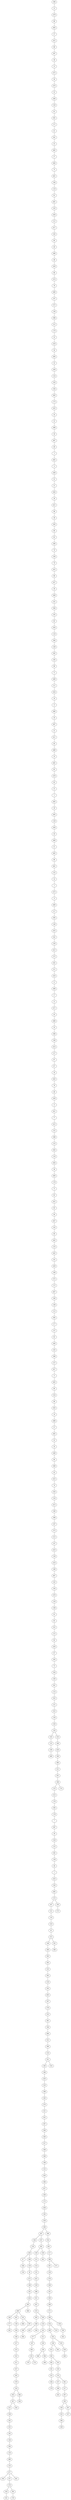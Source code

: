 graph Gnr_Geograf_Sim_n500_r05_DFS_I {
296;
15;
479;
69;
463;
37;
422;
68;
397;
36;
13;
475;
30;
470;
32;
446;
130;
61;
391;
171;
41;
341;
55;
485;
27;
464;
73;
401;
194;
119;
81;
491;
103;
456;
112;
417;
165;
60;
40;
496;
48;
459;
88;
474;
78;
490;
107;
372;
136;
386;
212;
170;
23;
418;
34;
494;
35;
438;
124;
320;
164;
493;
173;
435;
54;
25;
498;
26;
487;
49;
3;
462;
4;
449;
52;
21;
444;
28;
421;
98;
38;
393;
66;
62;
380;
70;
336;
79;
455;
96;
437;
39;
408;
101;
394;
192;
83;
434;
118;
384;
149;
392;
185;
99;
71;
499;
111;
454;
16;
8;
480;
20;
497;
31;
411;
64;
489;
10;
481;
82;
478;
63;
22;
5;
483;
29;
495;
128;
458;
50;
469;
51;
465;
86;
461;
132;
14;
2;
473;
9;
460;
117;
395;
140;
433;
241;
230;
412;
272;
261;
211;
416;
11;
468;
17;
12;
471;
45;
466;
33;
366;
106;
414;
127;
87;
67;
18;
443;
76;
46;
439;
6;
451;
77;
415;
152;
398;
153;
363;
116;
404;
58;
400;
179;
72;
65;
452;
95;
94;
447;
143;
90;
445;
133;
442;
141;
428;
169;
375;
172;
407;
160;
148;
113;
385;
177;
137;
92;
440;
102;
368;
157;
457;
0;
405;
80;
224;
89;
303;
19;
488;
57;
482;
53;
24;
448;
84;
369;
43;
423;
74;
350;
154;
413;
190;
399;
197;
373;
213;
147;
410;
139;
419;
189;
467;
142;
104;
476;
129;
108;
91;
85;
252;
115;
93;
426;
97;
293;
75;
334;
100;
301;
114;
355;
121;
323;
126;
226;
150;
105;
125;
109;
409;
233;
168;
429;
180;
360;
221;
201;
196;
123;
313;
176;
295;
178;
7;
387;
59;
318;
122;
281;
158;
44;
1;
453;
163;
492;
275;
167;
151;
110;
319;
42;
315;
146;
280;
265;
305;
232;
365;
219;
205;
403;
207;
379;
255;
381;
184;
484;
251;
390;
210;
351;
240;
166;
420;
220;
298;
183;
370;
231;
352;
287;
206;
340;
257;
348;
346;
198;
155;
430;
266;
427;
209;
175;
436;
195;
329;
200;
367;
244;
216;
450;
47;
248;
134;
309;
159;
56;
472;
188;
162;
424;
283;
406;
246;
277;
262;
302;
138;
358;
186;
227;
223;
322;
311;
337;
202;
378;
316;
203;
347;
222;
338;
242;
332;
182;
144;
304;
120;
486;
135;
477;
204;
357;
270;
354;
331;
285;
276;
441;
345;
364;
344;
310;
288;
297;
199;
290;
396;
247;
362;
228;
215;
214;
131;
432;
229;
388;
321;
431;
225;
383;
349;
425;
356;
326;
218;
145;
377;
187;
300;
235;
279;
274;
312;
259;
236;
306;
294;
299;
328;
342;
286;
254;
402;
217;
389;
291;
156;
376;
208;
161;
330;
269;
271;
268;
234;
308;
243;
238;
314;
282;
382;
181;
325;
264;
278;
353;
250;
374;
237;
289;
245;
361;
317;
267;
263;
256;
333;
284;
339;
307;
327;
292;
335;
239;
249;
253;
258;
359;
343;
371;
324;
191;
260;
193;
273;
174;
296 -- 15;
15 -- 479;
479 -- 69;
69 -- 463;
463 -- 37;
37 -- 422;
422 -- 68;
68 -- 397;
397 -- 36;
36 -- 13;
13 -- 475;
475 -- 30;
30 -- 470;
470 -- 32;
32 -- 446;
446 -- 130;
130 -- 61;
61 -- 391;
391 -- 171;
171 -- 41;
41 -- 341;
341 -- 55;
55 -- 485;
485 -- 27;
27 -- 464;
464 -- 73;
73 -- 401;
401 -- 194;
194 -- 119;
119 -- 81;
81 -- 491;
491 -- 103;
103 -- 456;
456 -- 112;
112 -- 417;
417 -- 165;
165 -- 60;
60 -- 40;
40 -- 496;
496 -- 48;
48 -- 459;
459 -- 88;
88 -- 474;
474 -- 78;
78 -- 490;
490 -- 107;
107 -- 372;
372 -- 136;
136 -- 386;
386 -- 212;
212 -- 170;
170 -- 23;
23 -- 418;
418 -- 34;
34 -- 494;
494 -- 35;
35 -- 438;
438 -- 124;
124 -- 320;
320 -- 164;
164 -- 493;
493 -- 173;
173 -- 435;
435 -- 54;
54 -- 25;
25 -- 498;
498 -- 26;
26 -- 487;
487 -- 49;
49 -- 3;
3 -- 462;
462 -- 4;
4 -- 449;
449 -- 52;
52 -- 21;
21 -- 444;
444 -- 28;
28 -- 421;
421 -- 98;
98 -- 38;
38 -- 393;
393 -- 66;
66 -- 62;
62 -- 380;
380 -- 70;
70 -- 336;
336 -- 79;
79 -- 455;
455 -- 96;
96 -- 437;
437 -- 39;
39 -- 408;
408 -- 101;
101 -- 394;
394 -- 192;
192 -- 83;
83 -- 434;
434 -- 118;
118 -- 384;
384 -- 149;
149 -- 392;
392 -- 185;
185 -- 99;
99 -- 71;
71 -- 499;
499 -- 111;
111 -- 454;
454 -- 16;
16 -- 8;
8 -- 480;
480 -- 20;
20 -- 497;
497 -- 31;
31 -- 411;
411 -- 64;
64 -- 489;
489 -- 10;
10 -- 481;
481 -- 82;
82 -- 478;
478 -- 63;
63 -- 22;
22 -- 5;
5 -- 483;
483 -- 29;
29 -- 495;
495 -- 128;
128 -- 458;
458 -- 50;
50 -- 469;
469 -- 51;
51 -- 465;
465 -- 86;
86 -- 461;
461 -- 132;
132 -- 14;
14 -- 2;
2 -- 473;
473 -- 9;
9 -- 460;
460 -- 117;
117 -- 395;
395 -- 140;
140 -- 433;
433 -- 241;
241 -- 230;
230 -- 412;
412 -- 272;
272 -- 261;
261 -- 211;
211 -- 416;
416 -- 11;
11 -- 468;
468 -- 17;
17 -- 12;
12 -- 471;
471 -- 45;
45 -- 466;
466 -- 33;
33 -- 366;
366 -- 106;
106 -- 414;
414 -- 127;
127 -- 87;
87 -- 67;
67 -- 18;
18 -- 443;
443 -- 76;
76 -- 46;
46 -- 439;
439 -- 6;
6 -- 451;
451 -- 77;
77 -- 415;
415 -- 152;
152 -- 398;
398 -- 153;
153 -- 363;
363 -- 116;
116 -- 404;
404 -- 58;
58 -- 400;
400 -- 179;
179 -- 72;
72 -- 65;
65 -- 452;
452 -- 95;
95 -- 94;
94 -- 447;
447 -- 143;
143 -- 90;
90 -- 445;
445 -- 133;
133 -- 442;
442 -- 141;
141 -- 428;
428 -- 169;
169 -- 375;
375 -- 172;
172 -- 407;
407 -- 160;
160 -- 148;
148 -- 113;
113 -- 385;
385 -- 177;
177 -- 137;
137 -- 92;
92 -- 440;
440 -- 102;
102 -- 368;
368 -- 157;
157 -- 457;
457 -- 0;
0 -- 405;
405 -- 80;
80 -- 224;
224 -- 89;
89 -- 303;
303 -- 19;
19 -- 488;
488 -- 57;
57 -- 482;
482 -- 53;
53 -- 24;
24 -- 448;
448 -- 84;
84 -- 369;
369 -- 43;
43 -- 423;
423 -- 74;
74 -- 350;
350 -- 154;
154 -- 413;
413 -- 190;
190 -- 399;
399 -- 197;
197 -- 373;
373 -- 213;
213 -- 147;
147 -- 410;
410 -- 139;
139 -- 419;
419 -- 189;
189 -- 467;
467 -- 142;
142 -- 104;
104 -- 476;
476 -- 129;
129 -- 108;
108 -- 91;
91 -- 85;
85 -- 252;
252 -- 115;
115 -- 93;
93 -- 426;
426 -- 97;
97 -- 293;
293 -- 75;
75 -- 334;
334 -- 100;
100 -- 301;
301 -- 114;
114 -- 355;
355 -- 121;
121 -- 323;
323 -- 126;
126 -- 226;
226 -- 150;
150 -- 105;
105 -- 125;
125 -- 109;
109 -- 409;
150 -- 233;
233 -- 168;
168 -- 429;
429 -- 180;
180 -- 360;
360 -- 221;
221 -- 201;
201 -- 196;
196 -- 123;
123 -- 313;
313 -- 176;
176 -- 295;
295 -- 178;
178 -- 7;
7 -- 387;
387 -- 59;
59 -- 318;
318 -- 122;
122 -- 281;
281 -- 158;
158 -- 44;
44 -- 1;
1 -- 453;
453 -- 163;
163 -- 492;
492 -- 275;
275 -- 167;
167 -- 151;
151 -- 110;
110 -- 319;
319 -- 42;
42 -- 315;
315 -- 146;
146 -- 280;
280 -- 265;
265 -- 305;
305 -- 232;
232 -- 365;
365 -- 219;
219 -- 205;
205 -- 403;
403 -- 207;
207 -- 379;
379 -- 255;
255 -- 381;
381 -- 184;
184 -- 484;
484 -- 251;
251 -- 390;
390 -- 210;
210 -- 351;
351 -- 240;
240 -- 166;
166 -- 420;
420 -- 220;
220 -- 298;
298 -- 183;
183 -- 370;
370 -- 231;
231 -- 352;
352 -- 287;
287 -- 206;
206 -- 340;
340 -- 257;
257 -- 348;
348 -- 346;
346 -- 198;
198 -- 155;
155 -- 430;
430 -- 266;
266 -- 427;
427 -- 209;
209 -- 175;
175 -- 436;
436 -- 195;
195 -- 329;
329 -- 200;
200 -- 367;
367 -- 244;
244 -- 216;
216 -- 450;
450 -- 47;
47 -- 248;
248 -- 134;
450 -- 309;
309 -- 159;
159 -- 56;
56 -- 472;
472 -- 188;
188 -- 162;
162 -- 424;
424 -- 283;
283 -- 406;
406 -- 246;
246 -- 277;
277 -- 262;
406 -- 302;
302 -- 138;
138 -- 358;
358 -- 186;
186 -- 227;
227 -- 223;
223 -- 322;
322 -- 311;
311 -- 337;
337 -- 202;
202 -- 378;
378 -- 316;
316 -- 203;
203 -- 347;
347 -- 222;
222 -- 338;
338 -- 242;
242 -- 332;
332 -- 182;
182 -- 144;
144 -- 304;
304 -- 120;
120 -- 486;
486 -- 135;
135 -- 477;
477 -- 204;
477 -- 357;
357 -- 270;
270 -- 354;
354 -- 331;
270 -- 285;
285 -- 276;
477 -- 441;
347 -- 345;
316 -- 364;
364 -- 344;
406 -- 310;
310 -- 288;
310 -- 297;
297 -- 199;
199 -- 290;
283 -- 396;
367 -- 247;
247 -- 362;
362 -- 228;
228 -- 215;
215 -- 214;
214 -- 131;
131 -- 432;
432 -- 229;
229 -- 388;
388 -- 321;
321 -- 431;
431 -- 225;
225 -- 383;
383 -- 349;
349 -- 425;
349 -- 356;
225 -- 326;
326 -- 218;
218 -- 145;
145 -- 377;
377 -- 187;
187 -- 300;
300 -- 235;
235 -- 279;
235 -- 274;
145 -- 312;
312 -- 259;
259 -- 236;
236 -- 306;
236 -- 294;
294 -- 299;
362 -- 328;
328 -- 342;
200 -- 286;
286 -- 254;
254 -- 402;
402 -- 217;
217 -- 389;
389 -- 291;
291 -- 156;
156 -- 376;
376 -- 208;
208 -- 161;
161 -- 330;
330 -- 269;
269 -- 271;
271 -- 268;
268 -- 234;
234 -- 308;
308 -- 243;
243 -- 238;
238 -- 314;
314 -- 282;
282 -- 382;
382 -- 181;
181 -- 325;
325 -- 264;
264 -- 278;
282 -- 353;
353 -- 250;
250 -- 374;
374 -- 237;
237 -- 289;
289 -- 245;
374 -- 361;
361 -- 317;
317 -- 267;
267 -- 263;
263 -- 256;
256 -- 333;
333 -- 284;
284 -- 339;
263 -- 307;
307 -- 327;
238 -- 292;
243 -- 335;
335 -- 239;
239 -- 249;
234 -- 253;
268 -- 258;
258 -- 359;
359 -- 343;
389 -- 371;
351 -- 324;
315 -- 191;
191 -- 260;
275 -- 193;
193 -- 273;
196 -- 174;
}